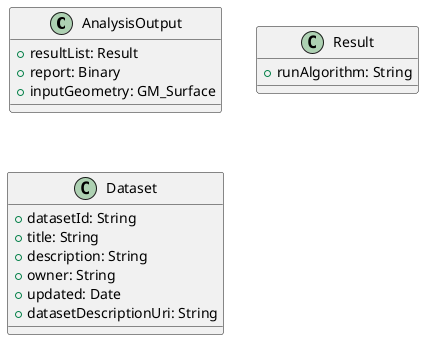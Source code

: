 
@startuml AnalysisOutput

class AnalysisOutput {
    +resultList: Result
    +report: Binary
    +inputGeometry: GM_Surface
   
}

class Result {
    +runAlgorithm: String
}

class Dataset {
    +datasetId: String
    +title: String
    +description: String
    +owner: String
    +updated: Date
    +datasetDescriptionUri: String
}

@enduml